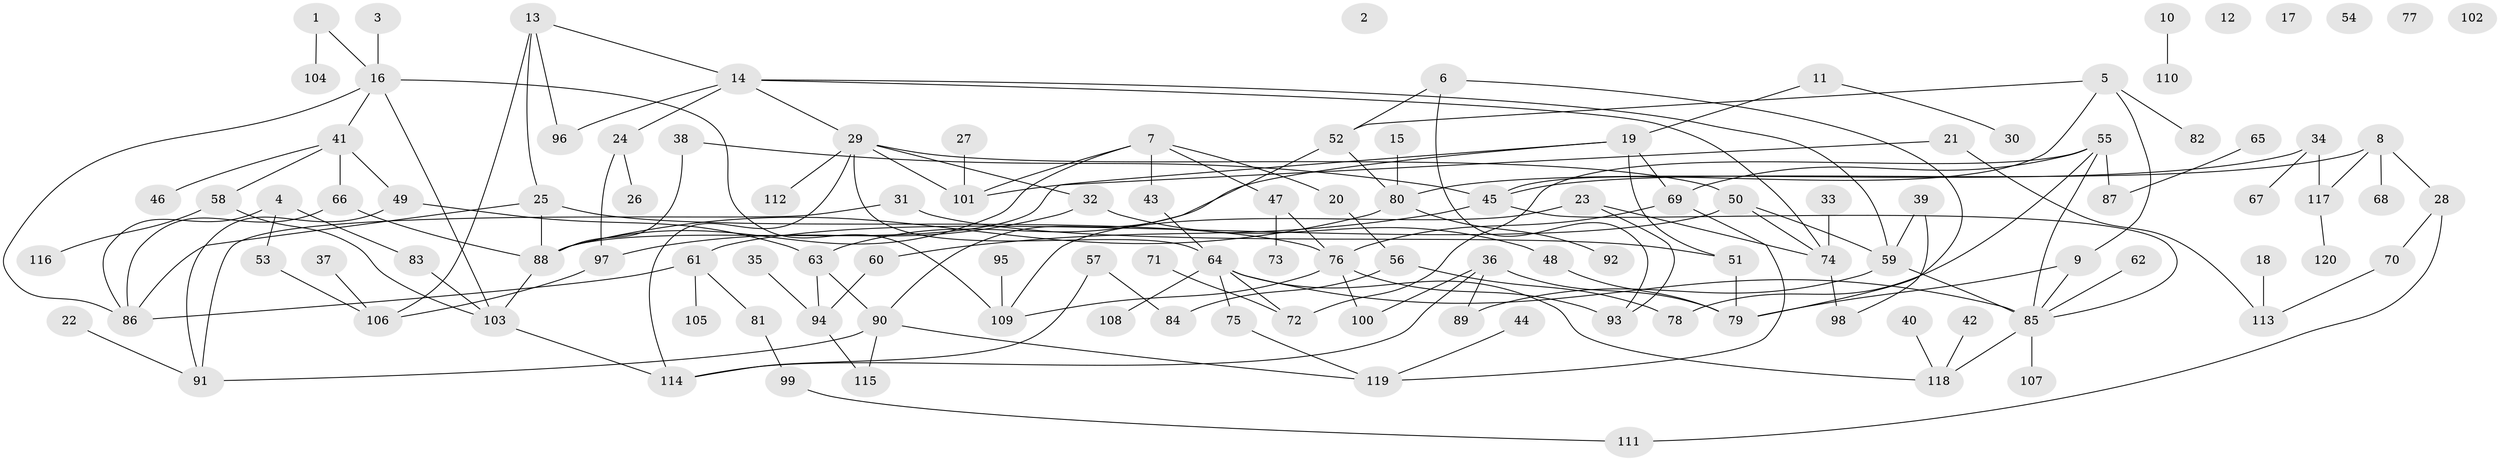 // coarse degree distribution, {2: 0.1791044776119403, 5: 0.11940298507462686, 1: 0.1791044776119403, 6: 0.08955223880597014, 3: 0.23880597014925373, 4: 0.14925373134328357, 7: 0.029850746268656716, 8: 0.014925373134328358}
// Generated by graph-tools (version 1.1) at 2025/35/03/04/25 23:35:57]
// undirected, 120 vertices, 160 edges
graph export_dot {
  node [color=gray90,style=filled];
  1;
  2;
  3;
  4;
  5;
  6;
  7;
  8;
  9;
  10;
  11;
  12;
  13;
  14;
  15;
  16;
  17;
  18;
  19;
  20;
  21;
  22;
  23;
  24;
  25;
  26;
  27;
  28;
  29;
  30;
  31;
  32;
  33;
  34;
  35;
  36;
  37;
  38;
  39;
  40;
  41;
  42;
  43;
  44;
  45;
  46;
  47;
  48;
  49;
  50;
  51;
  52;
  53;
  54;
  55;
  56;
  57;
  58;
  59;
  60;
  61;
  62;
  63;
  64;
  65;
  66;
  67;
  68;
  69;
  70;
  71;
  72;
  73;
  74;
  75;
  76;
  77;
  78;
  79;
  80;
  81;
  82;
  83;
  84;
  85;
  86;
  87;
  88;
  89;
  90;
  91;
  92;
  93;
  94;
  95;
  96;
  97;
  98;
  99;
  100;
  101;
  102;
  103;
  104;
  105;
  106;
  107;
  108;
  109;
  110;
  111;
  112;
  113;
  114;
  115;
  116;
  117;
  118;
  119;
  120;
  1 -- 16;
  1 -- 104;
  3 -- 16;
  4 -- 53;
  4 -- 83;
  4 -- 86;
  5 -- 9;
  5 -- 45;
  5 -- 52;
  5 -- 82;
  6 -- 52;
  6 -- 79;
  6 -- 93;
  7 -- 20;
  7 -- 43;
  7 -- 47;
  7 -- 88;
  7 -- 101;
  8 -- 28;
  8 -- 45;
  8 -- 68;
  8 -- 117;
  9 -- 79;
  9 -- 85;
  10 -- 110;
  11 -- 19;
  11 -- 30;
  13 -- 14;
  13 -- 25;
  13 -- 96;
  13 -- 106;
  14 -- 24;
  14 -- 29;
  14 -- 59;
  14 -- 74;
  14 -- 96;
  15 -- 80;
  16 -- 41;
  16 -- 86;
  16 -- 103;
  16 -- 109;
  18 -- 113;
  19 -- 51;
  19 -- 63;
  19 -- 69;
  19 -- 88;
  20 -- 56;
  21 -- 101;
  21 -- 113;
  22 -- 91;
  23 -- 74;
  23 -- 93;
  23 -- 109;
  24 -- 26;
  24 -- 97;
  25 -- 76;
  25 -- 86;
  25 -- 88;
  27 -- 101;
  28 -- 70;
  28 -- 111;
  29 -- 32;
  29 -- 50;
  29 -- 64;
  29 -- 101;
  29 -- 112;
  29 -- 114;
  31 -- 51;
  31 -- 91;
  32 -- 48;
  32 -- 97;
  33 -- 74;
  34 -- 67;
  34 -- 80;
  34 -- 117;
  35 -- 94;
  36 -- 79;
  36 -- 89;
  36 -- 100;
  36 -- 114;
  37 -- 106;
  38 -- 45;
  38 -- 88;
  39 -- 59;
  39 -- 98;
  40 -- 118;
  41 -- 46;
  41 -- 49;
  41 -- 58;
  41 -- 66;
  42 -- 118;
  43 -- 64;
  44 -- 119;
  45 -- 60;
  45 -- 85;
  47 -- 73;
  47 -- 76;
  48 -- 79;
  49 -- 63;
  49 -- 91;
  50 -- 59;
  50 -- 61;
  50 -- 74;
  51 -- 79;
  52 -- 80;
  52 -- 90;
  53 -- 106;
  55 -- 69;
  55 -- 72;
  55 -- 78;
  55 -- 85;
  55 -- 87;
  56 -- 78;
  56 -- 84;
  57 -- 84;
  57 -- 114;
  58 -- 103;
  58 -- 116;
  59 -- 85;
  59 -- 89;
  60 -- 94;
  61 -- 81;
  61 -- 86;
  61 -- 105;
  62 -- 85;
  63 -- 90;
  63 -- 94;
  64 -- 72;
  64 -- 75;
  64 -- 85;
  64 -- 108;
  64 -- 118;
  65 -- 87;
  66 -- 86;
  66 -- 88;
  69 -- 76;
  69 -- 119;
  70 -- 113;
  71 -- 72;
  74 -- 98;
  75 -- 119;
  76 -- 93;
  76 -- 100;
  76 -- 109;
  80 -- 88;
  80 -- 92;
  81 -- 99;
  83 -- 103;
  85 -- 107;
  85 -- 118;
  88 -- 103;
  90 -- 91;
  90 -- 115;
  90 -- 119;
  94 -- 115;
  95 -- 109;
  97 -- 106;
  99 -- 111;
  103 -- 114;
  117 -- 120;
}
